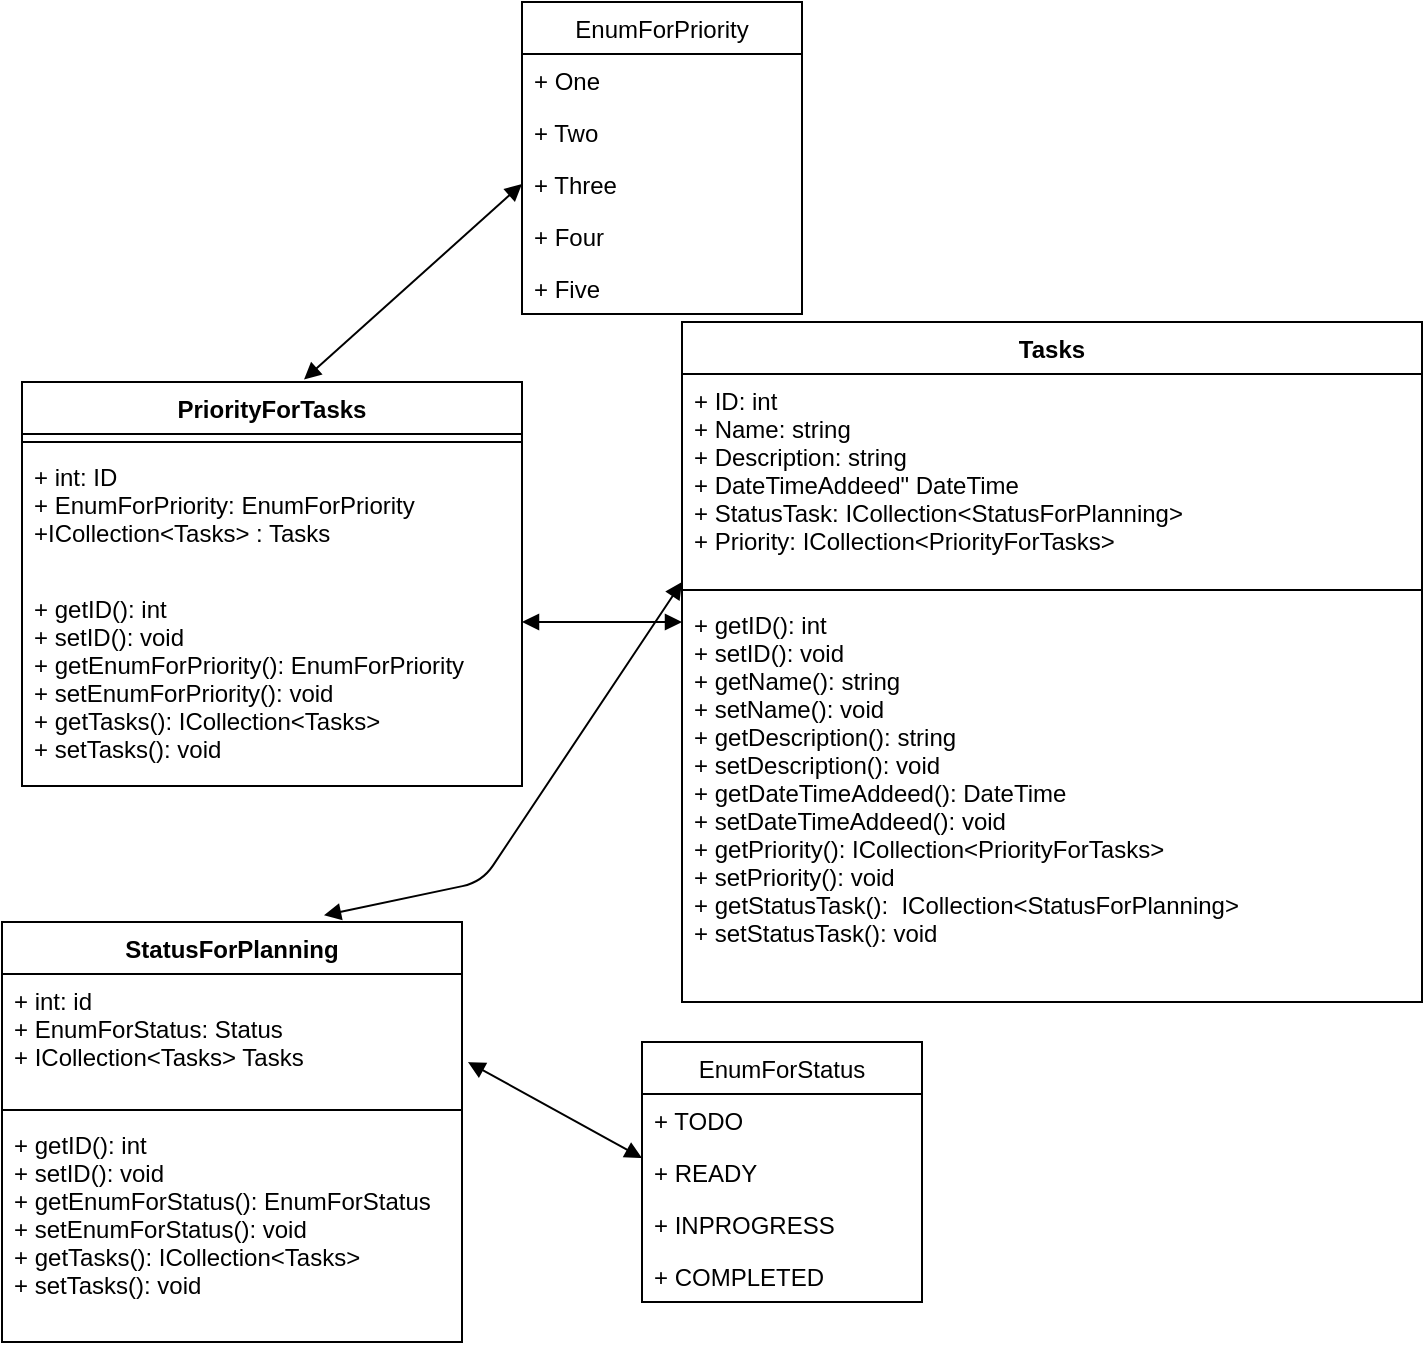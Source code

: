 <mxfile version="14.9.1" type="github" pages="6">
  <diagram id="5AsgHX92mmCU6WrCQTcH" name="Page-1">
    <mxGraphModel dx="1342" dy="614" grid="1" gridSize="10" guides="1" tooltips="1" connect="1" arrows="1" fold="1" page="1" pageScale="1" pageWidth="1169" pageHeight="826" math="0" shadow="0">
      <root>
        <mxCell id="0" />
        <mxCell id="1" parent="0" />
        <mxCell id="Mc9xWjsOcqE8sQy_kGzG-1" value="PriorityForTasks" style="swimlane;fontStyle=1;align=center;verticalAlign=top;childLayout=stackLayout;horizontal=1;startSize=26;horizontalStack=0;resizeParent=1;resizeParentMax=0;resizeLast=0;collapsible=1;marginBottom=0;" parent="1" vertex="1">
          <mxGeometry x="20" y="220" width="250" height="202" as="geometry" />
        </mxCell>
        <mxCell id="Mc9xWjsOcqE8sQy_kGzG-3" value="" style="line;strokeWidth=1;fillColor=none;align=left;verticalAlign=middle;spacingTop=-1;spacingLeft=3;spacingRight=3;rotatable=0;labelPosition=right;points=[];portConstraint=eastwest;" parent="Mc9xWjsOcqE8sQy_kGzG-1" vertex="1">
          <mxGeometry y="26" width="250" height="8" as="geometry" />
        </mxCell>
        <mxCell id="Mc9xWjsOcqE8sQy_kGzG-2" value="+ int: ID&#xa;+ EnumForPriority: EnumForPriority&#xa;+ICollection&lt;Tasks&gt; : Tasks&#xa;" style="text;strokeColor=none;fillColor=none;align=left;verticalAlign=top;spacingLeft=4;spacingRight=4;overflow=hidden;rotatable=0;points=[[0,0.5],[1,0.5]];portConstraint=eastwest;" parent="Mc9xWjsOcqE8sQy_kGzG-1" vertex="1">
          <mxGeometry y="34" width="250" height="66" as="geometry" />
        </mxCell>
        <mxCell id="Mc9xWjsOcqE8sQy_kGzG-4" value="+ getID(): int&#xa;+ setID(): void&#xa;+ getEnumForPriority(): EnumForPriority&#xa;+ setEnumForPriority(): void&#xa;+ getTasks(): ICollection&lt;Tasks&gt;&#xa;+ setTasks(): void" style="text;strokeColor=none;fillColor=none;align=left;verticalAlign=top;spacingLeft=4;spacingRight=4;overflow=hidden;rotatable=0;points=[[0,0.5],[1,0.5]];portConstraint=eastwest;" parent="Mc9xWjsOcqE8sQy_kGzG-1" vertex="1">
          <mxGeometry y="100" width="250" height="102" as="geometry" />
        </mxCell>
        <mxCell id="Mc9xWjsOcqE8sQy_kGzG-6" value="StatusForPlanning" style="swimlane;fontStyle=1;align=center;verticalAlign=top;childLayout=stackLayout;horizontal=1;startSize=26;horizontalStack=0;resizeParent=1;resizeParentMax=0;resizeLast=0;collapsible=1;marginBottom=0;" parent="1" vertex="1">
          <mxGeometry x="10" y="490" width="230" height="210" as="geometry" />
        </mxCell>
        <mxCell id="Mc9xWjsOcqE8sQy_kGzG-7" value="+ int: id&#xa;+ EnumForStatus: Status&#xa;+ ICollection&lt;Tasks&gt; Tasks" style="text;strokeColor=none;fillColor=none;align=left;verticalAlign=top;spacingLeft=4;spacingRight=4;overflow=hidden;rotatable=0;points=[[0,0.5],[1,0.5]];portConstraint=eastwest;" parent="Mc9xWjsOcqE8sQy_kGzG-6" vertex="1">
          <mxGeometry y="26" width="230" height="64" as="geometry" />
        </mxCell>
        <mxCell id="Mc9xWjsOcqE8sQy_kGzG-8" value="" style="line;strokeWidth=1;fillColor=none;align=left;verticalAlign=middle;spacingTop=-1;spacingLeft=3;spacingRight=3;rotatable=0;labelPosition=right;points=[];portConstraint=eastwest;" parent="Mc9xWjsOcqE8sQy_kGzG-6" vertex="1">
          <mxGeometry y="90" width="230" height="8" as="geometry" />
        </mxCell>
        <mxCell id="Mc9xWjsOcqE8sQy_kGzG-9" value="+ getID(): int&#xa;+ setID(): void&#xa;+ getEnumForStatus(): EnumForStatus&#xa;+ setEnumForStatus(): void&#xa;+ getTasks(): ICollection&lt;Tasks&gt;&#xa;+ setTasks(): void" style="text;strokeColor=none;fillColor=none;align=left;verticalAlign=top;spacingLeft=4;spacingRight=4;overflow=hidden;rotatable=0;points=[[0,0.5],[1,0.5]];portConstraint=eastwest;" parent="Mc9xWjsOcqE8sQy_kGzG-6" vertex="1">
          <mxGeometry y="98" width="230" height="112" as="geometry" />
        </mxCell>
        <mxCell id="Mc9xWjsOcqE8sQy_kGzG-18" value="Tasks" style="swimlane;fontStyle=1;align=center;verticalAlign=top;childLayout=stackLayout;horizontal=1;startSize=26;horizontalStack=0;resizeParent=1;resizeParentMax=0;resizeLast=0;collapsible=1;marginBottom=0;" parent="1" vertex="1">
          <mxGeometry x="350" y="190" width="370" height="340" as="geometry" />
        </mxCell>
        <mxCell id="Mc9xWjsOcqE8sQy_kGzG-19" value="+ ID: int&#xa;+ Name: string&#xa;+ Description: string&#xa;+ DateTimeAddeed&quot; DateTime&#xa;+ StatusTask: ICollection&lt;StatusForPlanning&gt;&#xa;+ Priority: ICollection&lt;PriorityForTasks&gt;&#xa;" style="text;strokeColor=none;fillColor=none;align=left;verticalAlign=top;spacingLeft=4;spacingRight=4;overflow=hidden;rotatable=0;points=[[0,0.5],[1,0.5]];portConstraint=eastwest;" parent="Mc9xWjsOcqE8sQy_kGzG-18" vertex="1">
          <mxGeometry y="26" width="370" height="104" as="geometry" />
        </mxCell>
        <mxCell id="Mc9xWjsOcqE8sQy_kGzG-20" value="" style="line;strokeWidth=1;fillColor=none;align=left;verticalAlign=middle;spacingTop=-1;spacingLeft=3;spacingRight=3;rotatable=0;labelPosition=right;points=[];portConstraint=eastwest;" parent="Mc9xWjsOcqE8sQy_kGzG-18" vertex="1">
          <mxGeometry y="130" width="370" height="8" as="geometry" />
        </mxCell>
        <mxCell id="Mc9xWjsOcqE8sQy_kGzG-21" value="+ getID(): int&#xa;+ setID(): void&#xa;+ getName(): string&#xa;+ setName(): void&#xa;+ getDescription(): string&#xa;+ setDescription(): void&#xa;+ getDateTimeAddeed(): DateTime&#xa;+ setDateTimeAddeed(): void&#xa;+ getPriority(): ICollection&lt;PriorityForTasks&gt;&#xa;+ setPriority(): void&#xa;+ getStatusTask():  ICollection&lt;StatusForPlanning&gt;&#xa;+ setStatusTask(): void" style="text;strokeColor=none;fillColor=none;align=left;verticalAlign=top;spacingLeft=4;spacingRight=4;overflow=hidden;rotatable=0;points=[[0,0.5],[1,0.5]];portConstraint=eastwest;" parent="Mc9xWjsOcqE8sQy_kGzG-18" vertex="1">
          <mxGeometry y="138" width="370" height="202" as="geometry" />
        </mxCell>
        <mxCell id="Mc9xWjsOcqE8sQy_kGzG-23" value="" style="endArrow=block;startArrow=block;endFill=1;startFill=1;html=1;" parent="1" edge="1">
          <mxGeometry width="160" relative="1" as="geometry">
            <mxPoint x="270" y="340" as="sourcePoint" />
            <mxPoint x="350" y="340" as="targetPoint" />
          </mxGeometry>
        </mxCell>
        <mxCell id="Mc9xWjsOcqE8sQy_kGzG-24" value="" style="endArrow=block;startArrow=block;endFill=1;startFill=1;html=1;exitX=0.7;exitY=-0.016;exitDx=0;exitDy=0;exitPerimeter=0;" parent="1" source="Mc9xWjsOcqE8sQy_kGzG-6" edge="1">
          <mxGeometry width="160" relative="1" as="geometry">
            <mxPoint x="260" y="420" as="sourcePoint" />
            <mxPoint x="350" y="320" as="targetPoint" />
            <Array as="points">
              <mxPoint x="250" y="470" />
            </Array>
          </mxGeometry>
        </mxCell>
        <mxCell id="Mc9xWjsOcqE8sQy_kGzG-25" value="EnumForPriority" style="swimlane;fontStyle=0;childLayout=stackLayout;horizontal=1;startSize=26;fillColor=none;horizontalStack=0;resizeParent=1;resizeParentMax=0;resizeLast=0;collapsible=1;marginBottom=0;" parent="1" vertex="1">
          <mxGeometry x="270" y="30" width="140" height="156" as="geometry" />
        </mxCell>
        <mxCell id="Mc9xWjsOcqE8sQy_kGzG-26" value="+ One&#xa;" style="text;strokeColor=none;fillColor=none;align=left;verticalAlign=top;spacingLeft=4;spacingRight=4;overflow=hidden;rotatable=0;points=[[0,0.5],[1,0.5]];portConstraint=eastwest;" parent="Mc9xWjsOcqE8sQy_kGzG-25" vertex="1">
          <mxGeometry y="26" width="140" height="26" as="geometry" />
        </mxCell>
        <mxCell id="Mc9xWjsOcqE8sQy_kGzG-27" value="+ Two&#xa;" style="text;strokeColor=none;fillColor=none;align=left;verticalAlign=top;spacingLeft=4;spacingRight=4;overflow=hidden;rotatable=0;points=[[0,0.5],[1,0.5]];portConstraint=eastwest;" parent="Mc9xWjsOcqE8sQy_kGzG-25" vertex="1">
          <mxGeometry y="52" width="140" height="26" as="geometry" />
        </mxCell>
        <mxCell id="Mc9xWjsOcqE8sQy_kGzG-28" value="+ Three" style="text;strokeColor=none;fillColor=none;align=left;verticalAlign=top;spacingLeft=4;spacingRight=4;overflow=hidden;rotatable=0;points=[[0,0.5],[1,0.5]];portConstraint=eastwest;" parent="Mc9xWjsOcqE8sQy_kGzG-25" vertex="1">
          <mxGeometry y="78" width="140" height="26" as="geometry" />
        </mxCell>
        <mxCell id="Mc9xWjsOcqE8sQy_kGzG-29" value="+ Four" style="text;strokeColor=none;fillColor=none;align=left;verticalAlign=top;spacingLeft=4;spacingRight=4;overflow=hidden;rotatable=0;points=[[0,0.5],[1,0.5]];portConstraint=eastwest;" parent="Mc9xWjsOcqE8sQy_kGzG-25" vertex="1">
          <mxGeometry y="104" width="140" height="26" as="geometry" />
        </mxCell>
        <mxCell id="Mc9xWjsOcqE8sQy_kGzG-30" value="+ Five" style="text;strokeColor=none;fillColor=none;align=left;verticalAlign=top;spacingLeft=4;spacingRight=4;overflow=hidden;rotatable=0;points=[[0,0.5],[1,0.5]];portConstraint=eastwest;" parent="Mc9xWjsOcqE8sQy_kGzG-25" vertex="1">
          <mxGeometry y="130" width="140" height="26" as="geometry" />
        </mxCell>
        <mxCell id="Mc9xWjsOcqE8sQy_kGzG-32" value="" style="endArrow=block;startArrow=block;endFill=1;startFill=1;html=1;entryX=0;entryY=0.5;entryDx=0;entryDy=0;exitX=0.564;exitY=-0.006;exitDx=0;exitDy=0;exitPerimeter=0;" parent="1" source="Mc9xWjsOcqE8sQy_kGzG-1" target="Mc9xWjsOcqE8sQy_kGzG-28" edge="1">
          <mxGeometry width="160" relative="1" as="geometry">
            <mxPoint x="170" y="190" as="sourcePoint" />
            <mxPoint x="330" y="190" as="targetPoint" />
          </mxGeometry>
        </mxCell>
        <mxCell id="Mc9xWjsOcqE8sQy_kGzG-35" value="EnumForStatus" style="swimlane;fontStyle=0;childLayout=stackLayout;horizontal=1;startSize=26;fillColor=none;horizontalStack=0;resizeParent=1;resizeParentMax=0;resizeLast=0;collapsible=1;marginBottom=0;" parent="1" vertex="1">
          <mxGeometry x="330" y="550" width="140" height="130" as="geometry" />
        </mxCell>
        <mxCell id="Mc9xWjsOcqE8sQy_kGzG-36" value="+ TODO" style="text;strokeColor=none;fillColor=none;align=left;verticalAlign=top;spacingLeft=4;spacingRight=4;overflow=hidden;rotatable=0;points=[[0,0.5],[1,0.5]];portConstraint=eastwest;" parent="Mc9xWjsOcqE8sQy_kGzG-35" vertex="1">
          <mxGeometry y="26" width="140" height="26" as="geometry" />
        </mxCell>
        <mxCell id="Mc9xWjsOcqE8sQy_kGzG-37" value="+ READY&#xa;" style="text;strokeColor=none;fillColor=none;align=left;verticalAlign=top;spacingLeft=4;spacingRight=4;overflow=hidden;rotatable=0;points=[[0,0.5],[1,0.5]];portConstraint=eastwest;" parent="Mc9xWjsOcqE8sQy_kGzG-35" vertex="1">
          <mxGeometry y="52" width="140" height="26" as="geometry" />
        </mxCell>
        <mxCell id="Mc9xWjsOcqE8sQy_kGzG-38" value="+ INPROGRESS" style="text;strokeColor=none;fillColor=none;align=left;verticalAlign=top;spacingLeft=4;spacingRight=4;overflow=hidden;rotatable=0;points=[[0,0.5],[1,0.5]];portConstraint=eastwest;" parent="Mc9xWjsOcqE8sQy_kGzG-35" vertex="1">
          <mxGeometry y="78" width="140" height="26" as="geometry" />
        </mxCell>
        <mxCell id="Mc9xWjsOcqE8sQy_kGzG-39" value="+ COMPLETED" style="text;strokeColor=none;fillColor=none;align=left;verticalAlign=top;spacingLeft=4;spacingRight=4;overflow=hidden;rotatable=0;points=[[0,0.5],[1,0.5]];portConstraint=eastwest;" parent="Mc9xWjsOcqE8sQy_kGzG-35" vertex="1">
          <mxGeometry y="104" width="140" height="26" as="geometry" />
        </mxCell>
        <mxCell id="Mc9xWjsOcqE8sQy_kGzG-41" value="" style="endArrow=block;startArrow=block;endFill=1;startFill=1;html=1;entryX=0;entryY=1.231;entryDx=0;entryDy=0;entryPerimeter=0;exitX=1.013;exitY=0.688;exitDx=0;exitDy=0;exitPerimeter=0;" parent="1" source="Mc9xWjsOcqE8sQy_kGzG-7" target="Mc9xWjsOcqE8sQy_kGzG-36" edge="1">
          <mxGeometry width="160" relative="1" as="geometry">
            <mxPoint x="170" y="450" as="sourcePoint" />
            <mxPoint x="330" y="450" as="targetPoint" />
          </mxGeometry>
        </mxCell>
      </root>
    </mxGraphModel>
  </diagram>
  <diagram id="1_WxxXQdnya2oHC9t4_d" name="Page-2">
    <mxGraphModel dx="1342" dy="1666" grid="1" gridSize="10" guides="1" tooltips="1" connect="1" arrows="1" fold="1" page="1" pageScale="1" pageWidth="850" pageHeight="1100" math="0" shadow="0">
      <root>
        <mxCell id="V386IJZWQDa4ut_fZ7Xp-0" />
        <mxCell id="V386IJZWQDa4ut_fZ7Xp-1" parent="V386IJZWQDa4ut_fZ7Xp-0" />
        <mxCell id="V386IJZWQDa4ut_fZ7Xp-2" value="Tasks" style="swimlane;fontStyle=1;align=center;verticalAlign=top;childLayout=stackLayout;horizontal=1;startSize=26;horizontalStack=0;resizeParent=1;resizeParentMax=0;resizeLast=0;collapsible=1;marginBottom=0;" vertex="1" parent="V386IJZWQDa4ut_fZ7Xp-1">
          <mxGeometry x="380" y="-100" width="220" height="138" as="geometry" />
        </mxCell>
        <mxCell id="V386IJZWQDa4ut_fZ7Xp-3" value="+ Id: int&#xa;+ Name: string&#xa;+ Description: string&#xa;+ DateTimeAddeed: DateTime&#xa;+ StatusTask: EnumForStatus&#xa;+ Priority: EnumForPriority&#xa;" style="text;strokeColor=none;fillColor=none;align=left;verticalAlign=top;spacingLeft=4;spacingRight=4;overflow=hidden;rotatable=0;points=[[0,0.5],[1,0.5]];portConstraint=eastwest;" vertex="1" parent="V386IJZWQDa4ut_fZ7Xp-2">
          <mxGeometry y="26" width="220" height="104" as="geometry" />
        </mxCell>
        <mxCell id="V386IJZWQDa4ut_fZ7Xp-4" value="" style="line;strokeWidth=1;fillColor=none;align=left;verticalAlign=middle;spacingTop=-1;spacingLeft=3;spacingRight=3;rotatable=0;labelPosition=right;points=[];portConstraint=eastwest;" vertex="1" parent="V386IJZWQDa4ut_fZ7Xp-2">
          <mxGeometry y="130" width="220" height="8" as="geometry" />
        </mxCell>
        <mxCell id="8tUWkFF1aKsbbObYcTS4-0" value="EnumForPriority" style="swimlane;fontStyle=0;childLayout=stackLayout;horizontal=1;startSize=26;fillColor=none;horizontalStack=0;resizeParent=1;resizeParentMax=0;resizeLast=0;collapsible=1;marginBottom=0;" vertex="1" parent="V386IJZWQDa4ut_fZ7Xp-1">
          <mxGeometry x="60" y="-160" width="200" height="130" as="geometry" />
        </mxCell>
        <mxCell id="8tUWkFF1aKsbbObYcTS4-1" value="+ UrgentAndImportant" style="text;strokeColor=none;fillColor=none;align=left;verticalAlign=top;spacingLeft=4;spacingRight=4;overflow=hidden;rotatable=0;points=[[0,0.5],[1,0.5]];portConstraint=eastwest;" vertex="1" parent="8tUWkFF1aKsbbObYcTS4-0">
          <mxGeometry y="26" width="200" height="26" as="geometry" />
        </mxCell>
        <mxCell id="8tUWkFF1aKsbbObYcTS4-2" value="+ UrgentAndNotImportant" style="text;strokeColor=none;fillColor=none;align=left;verticalAlign=top;spacingLeft=4;spacingRight=4;overflow=hidden;rotatable=0;points=[[0,0.5],[1,0.5]];portConstraint=eastwest;" vertex="1" parent="8tUWkFF1aKsbbObYcTS4-0">
          <mxGeometry y="52" width="200" height="26" as="geometry" />
        </mxCell>
        <mxCell id="8tUWkFF1aKsbbObYcTS4-3" value="+ NotUrgentAndImportant" style="text;strokeColor=none;fillColor=none;align=left;verticalAlign=top;spacingLeft=4;spacingRight=4;overflow=hidden;rotatable=0;points=[[0,0.5],[1,0.5]];portConstraint=eastwest;" vertex="1" parent="8tUWkFF1aKsbbObYcTS4-0">
          <mxGeometry y="78" width="200" height="26" as="geometry" />
        </mxCell>
        <mxCell id="8tUWkFF1aKsbbObYcTS4-4" value="+ NotUrgentAndNotImportant" style="text;strokeColor=none;fillColor=none;align=left;verticalAlign=top;spacingLeft=4;spacingRight=4;overflow=hidden;rotatable=0;points=[[0,0.5],[1,0.5]];portConstraint=eastwest;" vertex="1" parent="8tUWkFF1aKsbbObYcTS4-0">
          <mxGeometry y="104" width="200" height="26" as="geometry" />
        </mxCell>
        <mxCell id="8tUWkFF1aKsbbObYcTS4-6" value="EnumForStatus" style="swimlane;fontStyle=0;childLayout=stackLayout;horizontal=1;startSize=26;fillColor=none;horizontalStack=0;resizeParent=1;resizeParentMax=0;resizeLast=0;collapsible=1;marginBottom=0;" vertex="1" parent="V386IJZWQDa4ut_fZ7Xp-1">
          <mxGeometry x="120" y="30" width="140" height="130" as="geometry" />
        </mxCell>
        <mxCell id="8tUWkFF1aKsbbObYcTS4-7" value="+ TODO" style="text;strokeColor=none;fillColor=none;align=left;verticalAlign=top;spacingLeft=4;spacingRight=4;overflow=hidden;rotatable=0;points=[[0,0.5],[1,0.5]];portConstraint=eastwest;" vertex="1" parent="8tUWkFF1aKsbbObYcTS4-6">
          <mxGeometry y="26" width="140" height="26" as="geometry" />
        </mxCell>
        <mxCell id="8tUWkFF1aKsbbObYcTS4-8" value="+ READY&#xa;" style="text;strokeColor=none;fillColor=none;align=left;verticalAlign=top;spacingLeft=4;spacingRight=4;overflow=hidden;rotatable=0;points=[[0,0.5],[1,0.5]];portConstraint=eastwest;" vertex="1" parent="8tUWkFF1aKsbbObYcTS4-6">
          <mxGeometry y="52" width="140" height="26" as="geometry" />
        </mxCell>
        <mxCell id="8tUWkFF1aKsbbObYcTS4-9" value="+ INPROGRESS" style="text;strokeColor=none;fillColor=none;align=left;verticalAlign=top;spacingLeft=4;spacingRight=4;overflow=hidden;rotatable=0;points=[[0,0.5],[1,0.5]];portConstraint=eastwest;" vertex="1" parent="8tUWkFF1aKsbbObYcTS4-6">
          <mxGeometry y="78" width="140" height="26" as="geometry" />
        </mxCell>
        <mxCell id="8tUWkFF1aKsbbObYcTS4-10" value="+ COMPLETED" style="text;strokeColor=none;fillColor=none;align=left;verticalAlign=top;spacingLeft=4;spacingRight=4;overflow=hidden;rotatable=0;points=[[0,0.5],[1,0.5]];portConstraint=eastwest;" vertex="1" parent="8tUWkFF1aKsbbObYcTS4-6">
          <mxGeometry y="104" width="140" height="26" as="geometry" />
        </mxCell>
        <mxCell id="8tUWkFF1aKsbbObYcTS4-11" value="" style="endArrow=classic;html=1;exitX=-0.005;exitY=0.654;exitDx=0;exitDy=0;exitPerimeter=0;entryX=1.014;entryY=0.108;entryDx=0;entryDy=0;entryPerimeter=0;" edge="1" parent="V386IJZWQDa4ut_fZ7Xp-1" source="V386IJZWQDa4ut_fZ7Xp-3" target="8tUWkFF1aKsbbObYcTS4-6">
          <mxGeometry width="50" height="50" relative="1" as="geometry">
            <mxPoint x="300" y="-50" as="sourcePoint" />
            <mxPoint x="350" y="-100" as="targetPoint" />
          </mxGeometry>
        </mxCell>
        <mxCell id="8tUWkFF1aKsbbObYcTS4-12" value="" style="endArrow=classic;html=1;entryX=1.007;entryY=0.064;entryDx=0;entryDy=0;entryPerimeter=0;" edge="1" parent="V386IJZWQDa4ut_fZ7Xp-1" target="8tUWkFF1aKsbbObYcTS4-0">
          <mxGeometry width="50" height="50" relative="1" as="geometry">
            <mxPoint x="377" y="10" as="sourcePoint" />
            <mxPoint x="360" y="38" as="targetPoint" />
          </mxGeometry>
        </mxCell>
      </root>
    </mxGraphModel>
  </diagram>
  <diagram id="YsinioAXeXSiLxbzXr1K" name="Page-3">
    <mxGraphModel dx="1342" dy="566" grid="1" gridSize="10" guides="1" tooltips="1" connect="1" arrows="1" fold="1" page="1" pageScale="1" pageWidth="850" pageHeight="1100" math="0" shadow="0">
      <root>
        <mxCell id="eElRMeIrrjVkKzB9__qx-0" />
        <mxCell id="eElRMeIrrjVkKzB9__qx-1" parent="eElRMeIrrjVkKzB9__qx-0" />
        <mxCell id="V54KLo6TdA3cOY7U6Op6-14" value="EnumForPriority" style="swimlane;fontStyle=0;childLayout=stackLayout;horizontal=1;startSize=26;fillColor=none;horizontalStack=0;resizeParent=1;resizeParentMax=0;resizeLast=0;collapsible=1;marginBottom=0;" vertex="1" parent="eElRMeIrrjVkKzB9__qx-1">
          <mxGeometry x="270" y="30" width="140" height="156" as="geometry" />
        </mxCell>
        <mxCell id="V54KLo6TdA3cOY7U6Op6-15" value="+ One&#xa;" style="text;strokeColor=none;fillColor=none;align=left;verticalAlign=top;spacingLeft=4;spacingRight=4;overflow=hidden;rotatable=0;points=[[0,0.5],[1,0.5]];portConstraint=eastwest;" vertex="1" parent="V54KLo6TdA3cOY7U6Op6-14">
          <mxGeometry y="26" width="140" height="26" as="geometry" />
        </mxCell>
        <mxCell id="V54KLo6TdA3cOY7U6Op6-16" value="+ Two&#xa;" style="text;strokeColor=none;fillColor=none;align=left;verticalAlign=top;spacingLeft=4;spacingRight=4;overflow=hidden;rotatable=0;points=[[0,0.5],[1,0.5]];portConstraint=eastwest;" vertex="1" parent="V54KLo6TdA3cOY7U6Op6-14">
          <mxGeometry y="52" width="140" height="26" as="geometry" />
        </mxCell>
        <mxCell id="V54KLo6TdA3cOY7U6Op6-17" value="+ Three" style="text;strokeColor=none;fillColor=none;align=left;verticalAlign=top;spacingLeft=4;spacingRight=4;overflow=hidden;rotatable=0;points=[[0,0.5],[1,0.5]];portConstraint=eastwest;" vertex="1" parent="V54KLo6TdA3cOY7U6Op6-14">
          <mxGeometry y="78" width="140" height="26" as="geometry" />
        </mxCell>
        <mxCell id="V54KLo6TdA3cOY7U6Op6-18" value="+ Four" style="text;strokeColor=none;fillColor=none;align=left;verticalAlign=top;spacingLeft=4;spacingRight=4;overflow=hidden;rotatable=0;points=[[0,0.5],[1,0.5]];portConstraint=eastwest;" vertex="1" parent="V54KLo6TdA3cOY7U6Op6-14">
          <mxGeometry y="104" width="140" height="26" as="geometry" />
        </mxCell>
        <mxCell id="V54KLo6TdA3cOY7U6Op6-19" value="+ Five" style="text;strokeColor=none;fillColor=none;align=left;verticalAlign=top;spacingLeft=4;spacingRight=4;overflow=hidden;rotatable=0;points=[[0,0.5],[1,0.5]];portConstraint=eastwest;" vertex="1" parent="V54KLo6TdA3cOY7U6Op6-14">
          <mxGeometry y="130" width="140" height="26" as="geometry" />
        </mxCell>
        <mxCell id="V54KLo6TdA3cOY7U6Op6-21" value="EnumForStatus" style="swimlane;fontStyle=0;childLayout=stackLayout;horizontal=1;startSize=26;fillColor=none;horizontalStack=0;resizeParent=1;resizeParentMax=0;resizeLast=0;collapsible=1;marginBottom=0;" vertex="1" parent="eElRMeIrrjVkKzB9__qx-1">
          <mxGeometry x="270" y="220" width="140" height="130" as="geometry" />
        </mxCell>
        <mxCell id="V54KLo6TdA3cOY7U6Op6-22" value="+ TODO" style="text;strokeColor=none;fillColor=none;align=left;verticalAlign=top;spacingLeft=4;spacingRight=4;overflow=hidden;rotatable=0;points=[[0,0.5],[1,0.5]];portConstraint=eastwest;" vertex="1" parent="V54KLo6TdA3cOY7U6Op6-21">
          <mxGeometry y="26" width="140" height="26" as="geometry" />
        </mxCell>
        <mxCell id="V54KLo6TdA3cOY7U6Op6-23" value="+ READY&#xa;" style="text;strokeColor=none;fillColor=none;align=left;verticalAlign=top;spacingLeft=4;spacingRight=4;overflow=hidden;rotatable=0;points=[[0,0.5],[1,0.5]];portConstraint=eastwest;" vertex="1" parent="V54KLo6TdA3cOY7U6Op6-21">
          <mxGeometry y="52" width="140" height="26" as="geometry" />
        </mxCell>
        <mxCell id="V54KLo6TdA3cOY7U6Op6-24" value="+ INPROGRESS" style="text;strokeColor=none;fillColor=none;align=left;verticalAlign=top;spacingLeft=4;spacingRight=4;overflow=hidden;rotatable=0;points=[[0,0.5],[1,0.5]];portConstraint=eastwest;" vertex="1" parent="V54KLo6TdA3cOY7U6Op6-21">
          <mxGeometry y="78" width="140" height="26" as="geometry" />
        </mxCell>
        <mxCell id="V54KLo6TdA3cOY7U6Op6-25" value="+ COMPLETED" style="text;strokeColor=none;fillColor=none;align=left;verticalAlign=top;spacingLeft=4;spacingRight=4;overflow=hidden;rotatable=0;points=[[0,0.5],[1,0.5]];portConstraint=eastwest;" vertex="1" parent="V54KLo6TdA3cOY7U6Op6-21">
          <mxGeometry y="104" width="140" height="26" as="geometry" />
        </mxCell>
      </root>
    </mxGraphModel>
  </diagram>
  <diagram name="Page-1" id="Gyf3oQhmjUF41C9p-K8k">
    <mxGraphModel dx="1342" dy="566" grid="1" gridSize="10" guides="1" tooltips="1" connect="1" arrows="1" fold="1" page="1" pageScale="1" pageWidth="850" pageHeight="1100" math="0" shadow="0">
      <root>
        <mxCell id="0" />
        <mxCell id="1" parent="0" />
        <mxCell id="DJfe5yIx1R0KdLQEGxHi-1" value="Task rejection" style="ellipse;whiteSpace=wrap;html=1;" parent="1" vertex="1">
          <mxGeometry x="320" y="60" width="160" height="90" as="geometry" />
        </mxCell>
        <mxCell id="DJfe5yIx1R0KdLQEGxHi-3" value="" style="endArrow=classic;html=1;" parent="1" edge="1">
          <mxGeometry width="50" height="50" relative="1" as="geometry">
            <mxPoint x="400" y="150" as="sourcePoint" />
            <mxPoint x="475" y="200" as="targetPoint" />
          </mxGeometry>
        </mxCell>
        <mxCell id="DJfe5yIx1R0KdLQEGxHi-4" value="" style="endArrow=classic;html=1;" parent="1" edge="1">
          <mxGeometry width="50" height="50" relative="1" as="geometry">
            <mxPoint x="400" y="150" as="sourcePoint" />
            <mxPoint x="320" y="200" as="targetPoint" />
          </mxGeometry>
        </mxCell>
        <mxCell id="DJfe5yIx1R0KdLQEGxHi-5" value="rejected by configurable time" style="rounded=1;whiteSpace=wrap;html=1;" parent="1" vertex="1">
          <mxGeometry x="420" y="200" width="170" height="80" as="geometry" />
        </mxCell>
        <mxCell id="DJfe5yIx1R0KdLQEGxHi-6" value="set using appropriate setting&amp;nbsp;" style="rounded=1;whiteSpace=wrap;html=1;" parent="1" vertex="1">
          <mxGeometry x="220" y="200" width="160" height="80" as="geometry" />
        </mxCell>
      </root>
    </mxGraphModel>
  </diagram>
  <diagram name="Page-2" id="TBY3SdKo1GOlRewJ1Lq3">
    <mxGraphModel dx="1789" dy="755" grid="1" gridSize="10" guides="1" tooltips="1" connect="1" arrows="1" fold="1" page="1" pageScale="1" pageWidth="850" pageHeight="1100" math="0" shadow="0">
      <root>
        <mxCell id="nq3CJ_q0VZe7ZwmpCR6i-0" />
        <mxCell id="nq3CJ_q0VZe7ZwmpCR6i-1" parent="nq3CJ_q0VZe7ZwmpCR6i-0" />
        <mxCell id="nq3CJ_q0VZe7ZwmpCR6i-2" value="Start" style="ellipse;whiteSpace=wrap;html=1;" parent="nq3CJ_q0VZe7ZwmpCR6i-1" vertex="1">
          <mxGeometry x="20" y="20" width="100" height="50" as="geometry" />
        </mxCell>
        <mxCell id="nq3CJ_q0VZe7ZwmpCR6i-3" value="" style="endArrow=classic;html=1;entryX=0.5;entryY=0;entryDx=0;entryDy=0;" parent="nq3CJ_q0VZe7ZwmpCR6i-1" edge="1" target="nq3CJ_q0VZe7ZwmpCR6i-7">
          <mxGeometry width="50" height="50" relative="1" as="geometry">
            <mxPoint x="69.5" y="70" as="sourcePoint" />
            <mxPoint x="70" y="100" as="targetPoint" />
          </mxGeometry>
        </mxCell>
        <mxCell id="Vc7CSzCKrX7IwcTyM0l3-5" style="edgeStyle=orthogonalEdgeStyle;rounded=0;orthogonalLoop=1;jettySize=auto;html=1;exitX=0.5;exitY=1;exitDx=0;exitDy=0;entryX=0.5;entryY=0;entryDx=0;entryDy=0;" edge="1" parent="nq3CJ_q0VZe7ZwmpCR6i-1" source="nq3CJ_q0VZe7ZwmpCR6i-7" target="nq3CJ_q0VZe7ZwmpCR6i-9">
          <mxGeometry relative="1" as="geometry" />
        </mxCell>
        <mxCell id="nq3CJ_q0VZe7ZwmpCR6i-7" value="Connection with SQL Server" style="rounded=1;whiteSpace=wrap;html=1;" parent="nq3CJ_q0VZe7ZwmpCR6i-1" vertex="1">
          <mxGeometry x="15" y="110" width="110" height="50" as="geometry" />
        </mxCell>
        <mxCell id="Vc7CSzCKrX7IwcTyM0l3-6" style="edgeStyle=orthogonalEdgeStyle;rounded=0;orthogonalLoop=1;jettySize=auto;html=1;exitX=0.5;exitY=1;exitDx=0;exitDy=0;entryX=0;entryY=0.5;entryDx=0;entryDy=0;" edge="1" parent="nq3CJ_q0VZe7ZwmpCR6i-1" source="nq3CJ_q0VZe7ZwmpCR6i-9" target="nq3CJ_q0VZe7ZwmpCR6i-12">
          <mxGeometry relative="1" as="geometry">
            <Array as="points">
              <mxPoint x="73" y="240" />
              <mxPoint x="160" y="240" />
              <mxPoint x="160" y="40" />
            </Array>
          </mxGeometry>
        </mxCell>
        <mxCell id="nq3CJ_q0VZe7ZwmpCR6i-9" value="waiting for an answer" style="rounded=1;whiteSpace=wrap;html=1;" parent="nq3CJ_q0VZe7ZwmpCR6i-1" vertex="1">
          <mxGeometry x="25" y="180" width="95" height="50" as="geometry" />
        </mxCell>
        <mxCell id="nq3CJ_q0VZe7ZwmpCR6i-12" value="the answer is received" style="rhombus;whiteSpace=wrap;html=1;" parent="nq3CJ_q0VZe7ZwmpCR6i-1" vertex="1">
          <mxGeometry x="200" width="100" height="80" as="geometry" />
        </mxCell>
        <mxCell id="nq3CJ_q0VZe7ZwmpCR6i-13" value="" style="endArrow=classic;html=1;" parent="nq3CJ_q0VZe7ZwmpCR6i-1" edge="1">
          <mxGeometry width="50" height="50" relative="1" as="geometry">
            <mxPoint x="249.5" y="80" as="sourcePoint" />
            <mxPoint x="250" y="110" as="targetPoint" />
          </mxGeometry>
        </mxCell>
        <mxCell id="nq3CJ_q0VZe7ZwmpCR6i-14" value="" style="endArrow=classic;html=1;" parent="nq3CJ_q0VZe7ZwmpCR6i-1" edge="1">
          <mxGeometry width="50" height="50" relative="1" as="geometry">
            <mxPoint x="300" y="39.5" as="sourcePoint" />
            <mxPoint x="330.284" y="39.716" as="targetPoint" />
          </mxGeometry>
        </mxCell>
        <mxCell id="Vc7CSzCKrX7IwcTyM0l3-23" style="edgeStyle=orthogonalEdgeStyle;rounded=0;orthogonalLoop=1;jettySize=auto;html=1;exitX=0.5;exitY=1;exitDx=0;exitDy=0;entryX=0.5;entryY=0;entryDx=0;entryDy=0;" edge="1" parent="nq3CJ_q0VZe7ZwmpCR6i-1" source="nq3CJ_q0VZe7ZwmpCR6i-18" target="nq3CJ_q0VZe7ZwmpCR6i-32">
          <mxGeometry relative="1" as="geometry" />
        </mxCell>
        <mxCell id="Vc7CSzCKrX7IwcTyM0l3-24" style="edgeStyle=orthogonalEdgeStyle;rounded=0;orthogonalLoop=1;jettySize=auto;html=1;exitX=0.5;exitY=1;exitDx=0;exitDy=0;entryX=0.5;entryY=0;entryDx=0;entryDy=0;" edge="1" parent="nq3CJ_q0VZe7ZwmpCR6i-1" source="nq3CJ_q0VZe7ZwmpCR6i-18" target="nq3CJ_q0VZe7ZwmpCR6i-36">
          <mxGeometry relative="1" as="geometry" />
        </mxCell>
        <mxCell id="Vc7CSzCKrX7IwcTyM0l3-25" style="edgeStyle=orthogonalEdgeStyle;rounded=0;orthogonalLoop=1;jettySize=auto;html=1;exitX=0.5;exitY=1;exitDx=0;exitDy=0;entryX=0.5;entryY=0;entryDx=0;entryDy=0;" edge="1" parent="nq3CJ_q0VZe7ZwmpCR6i-1" source="nq3CJ_q0VZe7ZwmpCR6i-18" target="nq3CJ_q0VZe7ZwmpCR6i-35">
          <mxGeometry relative="1" as="geometry" />
        </mxCell>
        <mxCell id="Vc7CSzCKrX7IwcTyM0l3-26" style="edgeStyle=orthogonalEdgeStyle;rounded=0;orthogonalLoop=1;jettySize=auto;html=1;exitX=0.5;exitY=1;exitDx=0;exitDy=0;entryX=0.5;entryY=0;entryDx=0;entryDy=0;" edge="1" parent="nq3CJ_q0VZe7ZwmpCR6i-1" source="nq3CJ_q0VZe7ZwmpCR6i-18" target="nq3CJ_q0VZe7ZwmpCR6i-34">
          <mxGeometry relative="1" as="geometry" />
        </mxCell>
        <mxCell id="nq3CJ_q0VZe7ZwmpCR6i-18" value="send a request message to the broker" style="rounded=1;whiteSpace=wrap;html=1;" parent="nq3CJ_q0VZe7ZwmpCR6i-1" vertex="1">
          <mxGeometry x="190" y="190" width="160" height="40" as="geometry" />
        </mxCell>
        <mxCell id="Vc7CSzCKrX7IwcTyM0l3-19" style="edgeStyle=orthogonalEdgeStyle;rounded=0;orthogonalLoop=1;jettySize=auto;html=1;exitX=0.5;exitY=1;exitDx=0;exitDy=0;entryX=0.5;entryY=0;entryDx=0;entryDy=0;" edge="1" parent="nq3CJ_q0VZe7ZwmpCR6i-1" source="nq3CJ_q0VZe7ZwmpCR6i-32" target="BAvB09Cfv6CyO-1XrQsR-0">
          <mxGeometry relative="1" as="geometry" />
        </mxCell>
        <mxCell id="nq3CJ_q0VZe7ZwmpCR6i-32" value="rejection" style="rounded=1;whiteSpace=wrap;html=1;" parent="nq3CJ_q0VZe7ZwmpCR6i-1" vertex="1">
          <mxGeometry x="370" y="270" width="70" height="40" as="geometry" />
        </mxCell>
        <mxCell id="Vc7CSzCKrX7IwcTyM0l3-22" style="edgeStyle=orthogonalEdgeStyle;rounded=0;orthogonalLoop=1;jettySize=auto;html=1;exitX=0.5;exitY=1;exitDx=0;exitDy=0;entryX=0.5;entryY=0;entryDx=0;entryDy=0;" edge="1" parent="nq3CJ_q0VZe7ZwmpCR6i-1" source="nq3CJ_q0VZe7ZwmpCR6i-34" target="BAvB09Cfv6CyO-1XrQsR-0">
          <mxGeometry relative="1" as="geometry" />
        </mxCell>
        <mxCell id="nq3CJ_q0VZe7ZwmpCR6i-34" value="sort request" style="rounded=1;whiteSpace=wrap;html=1;" parent="nq3CJ_q0VZe7ZwmpCR6i-1" vertex="1">
          <mxGeometry x="90" y="270" width="90" height="40" as="geometry" />
        </mxCell>
        <mxCell id="Vc7CSzCKrX7IwcTyM0l3-21" style="edgeStyle=orthogonalEdgeStyle;rounded=0;orthogonalLoop=1;jettySize=auto;html=1;exitX=0.5;exitY=1;exitDx=0;exitDy=0;entryX=0.5;entryY=0;entryDx=0;entryDy=0;" edge="1" parent="nq3CJ_q0VZe7ZwmpCR6i-1" source="nq3CJ_q0VZe7ZwmpCR6i-35" target="BAvB09Cfv6CyO-1XrQsR-0">
          <mxGeometry relative="1" as="geometry" />
        </mxCell>
        <mxCell id="nq3CJ_q0VZe7ZwmpCR6i-35" value="request adding" style="rounded=1;whiteSpace=wrap;html=1;" parent="nq3CJ_q0VZe7ZwmpCR6i-1" vertex="1">
          <mxGeometry x="190" y="270" width="80" height="40" as="geometry" />
        </mxCell>
        <mxCell id="Vc7CSzCKrX7IwcTyM0l3-20" style="edgeStyle=orthogonalEdgeStyle;rounded=0;orthogonalLoop=1;jettySize=auto;html=1;exitX=0.5;exitY=1;exitDx=0;exitDy=0;entryX=0.5;entryY=0;entryDx=0;entryDy=0;" edge="1" parent="nq3CJ_q0VZe7ZwmpCR6i-1" source="nq3CJ_q0VZe7ZwmpCR6i-36" target="BAvB09Cfv6CyO-1XrQsR-0">
          <mxGeometry relative="1" as="geometry" />
        </mxCell>
        <mxCell id="nq3CJ_q0VZe7ZwmpCR6i-36" value="request update" style="rounded=1;whiteSpace=wrap;html=1;" parent="nq3CJ_q0VZe7ZwmpCR6i-1" vertex="1">
          <mxGeometry x="280" y="270" width="80" height="40" as="geometry" />
        </mxCell>
        <mxCell id="Vc7CSzCKrX7IwcTyM0l3-17" style="edgeStyle=orthogonalEdgeStyle;rounded=0;orthogonalLoop=1;jettySize=auto;html=1;exitX=0.5;exitY=1;exitDx=0;exitDy=0;entryX=0.5;entryY=0;entryDx=0;entryDy=0;" edge="1" parent="nq3CJ_q0VZe7ZwmpCR6i-1" source="BAvB09Cfv6CyO-1XrQsR-0" target="BAvB09Cfv6CyO-1XrQsR-8">
          <mxGeometry relative="1" as="geometry" />
        </mxCell>
        <mxCell id="BAvB09Cfv6CyO-1XrQsR-0" value="passing parameters and requests to the SQL Server" style="rounded=1;whiteSpace=wrap;html=1;" parent="nq3CJ_q0VZe7ZwmpCR6i-1" vertex="1">
          <mxGeometry x="150" y="350" width="210" height="40" as="geometry" />
        </mxCell>
        <mxCell id="Vc7CSzCKrX7IwcTyM0l3-1" style="edgeStyle=orthogonalEdgeStyle;rounded=0;orthogonalLoop=1;jettySize=auto;html=1;exitX=0.5;exitY=1;exitDx=0;exitDy=0;entryX=0.5;entryY=0;entryDx=0;entryDy=0;" edge="1" parent="nq3CJ_q0VZe7ZwmpCR6i-1" source="BAvB09Cfv6CyO-1XrQsR-7" target="nq3CJ_q0VZe7ZwmpCR6i-18">
          <mxGeometry relative="1" as="geometry" />
        </mxCell>
        <mxCell id="BAvB09Cfv6CyO-1XrQsR-7" value="Request" style="rounded=1;whiteSpace=wrap;html=1;" parent="nq3CJ_q0VZe7ZwmpCR6i-1" vertex="1">
          <mxGeometry x="190" y="110" width="120" height="60" as="geometry" />
        </mxCell>
        <mxCell id="BAvB09Cfv6CyO-1XrQsR-16" style="edgeStyle=orthogonalEdgeStyle;rounded=0;orthogonalLoop=1;jettySize=auto;html=1;exitX=0.5;exitY=1;exitDx=0;exitDy=0;entryX=0.5;entryY=0;entryDx=0;entryDy=0;" parent="nq3CJ_q0VZe7ZwmpCR6i-1" source="BAvB09Cfv6CyO-1XrQsR-8" target="BAvB09Cfv6CyO-1XrQsR-10" edge="1">
          <mxGeometry relative="1" as="geometry" />
        </mxCell>
        <mxCell id="BAvB09Cfv6CyO-1XrQsR-8" value="waiting for a response from the server" style="rounded=1;whiteSpace=wrap;html=1;" parent="nq3CJ_q0VZe7ZwmpCR6i-1" vertex="1">
          <mxGeometry x="240" y="415" width="210" height="30" as="geometry" />
        </mxCell>
        <mxCell id="BAvB09Cfv6CyO-1XrQsR-13" style="edgeStyle=orthogonalEdgeStyle;rounded=0;orthogonalLoop=1;jettySize=auto;html=1;exitX=0.5;exitY=1;exitDx=0;exitDy=0;entryX=0.5;entryY=0;entryDx=0;entryDy=0;" parent="nq3CJ_q0VZe7ZwmpCR6i-1" source="BAvB09Cfv6CyO-1XrQsR-10" target="BAvB09Cfv6CyO-1XrQsR-12" edge="1">
          <mxGeometry relative="1" as="geometry" />
        </mxCell>
        <mxCell id="BAvB09Cfv6CyO-1XrQsR-24" style="edgeStyle=orthogonalEdgeStyle;rounded=0;orthogonalLoop=1;jettySize=auto;html=1;exitX=1;exitY=0.5;exitDx=0;exitDy=0;" parent="nq3CJ_q0VZe7ZwmpCR6i-1" source="BAvB09Cfv6CyO-1XrQsR-10" target="BAvB09Cfv6CyO-1XrQsR-18" edge="1">
          <mxGeometry relative="1" as="geometry" />
        </mxCell>
        <mxCell id="BAvB09Cfv6CyO-1XrQsR-10" value="the answer is received" style="rhombus;whiteSpace=wrap;html=1;" parent="nq3CJ_q0VZe7ZwmpCR6i-1" vertex="1">
          <mxGeometry x="260" y="460" width="170" height="60" as="geometry" />
        </mxCell>
        <mxCell id="Vc7CSzCKrX7IwcTyM0l3-7" style="edgeStyle=orthogonalEdgeStyle;rounded=0;orthogonalLoop=1;jettySize=auto;html=1;exitX=0.5;exitY=1;exitDx=0;exitDy=0;entryX=0.5;entryY=0;entryDx=0;entryDy=0;" edge="1" parent="nq3CJ_q0VZe7ZwmpCR6i-1" source="BAvB09Cfv6CyO-1XrQsR-12" target="BAvB09Cfv6CyO-1XrQsR-15">
          <mxGeometry relative="1" as="geometry" />
        </mxCell>
        <mxCell id="BAvB09Cfv6CyO-1XrQsR-12" value="transfer the received data" style="rounded=1;whiteSpace=wrap;html=1;" parent="nq3CJ_q0VZe7ZwmpCR6i-1" vertex="1">
          <mxGeometry x="267.5" y="540" width="155" height="40" as="geometry" />
        </mxCell>
        <mxCell id="BAvB09Cfv6CyO-1XrQsR-29" style="edgeStyle=orthogonalEdgeStyle;rounded=0;orthogonalLoop=1;jettySize=auto;html=1;exitX=1;exitY=0.5;exitDx=0;exitDy=0;entryX=1;entryY=0.5;entryDx=0;entryDy=0;" parent="nq3CJ_q0VZe7ZwmpCR6i-1" source="BAvB09Cfv6CyO-1XrQsR-14" target="nq3CJ_q0VZe7ZwmpCR6i-7" edge="1">
          <mxGeometry relative="1" as="geometry">
            <Array as="points">
              <mxPoint x="490" y="40" />
              <mxPoint x="490" y="180" />
              <mxPoint x="180" y="180" />
              <mxPoint x="180" y="215" />
              <mxPoint x="140" y="215" />
              <mxPoint x="140" y="135" />
            </Array>
          </mxGeometry>
        </mxCell>
        <mxCell id="BAvB09Cfv6CyO-1XrQsR-14" value="report a connection error" style="rounded=1;whiteSpace=wrap;html=1;" parent="nq3CJ_q0VZe7ZwmpCR6i-1" vertex="1">
          <mxGeometry x="330" y="10" width="140" height="60" as="geometry" />
        </mxCell>
        <mxCell id="BAvB09Cfv6CyO-1XrQsR-20" style="edgeStyle=orthogonalEdgeStyle;rounded=0;orthogonalLoop=1;jettySize=auto;html=1;exitX=0.5;exitY=1;exitDx=0;exitDy=0;entryX=0.5;entryY=0;entryDx=0;entryDy=0;" parent="nq3CJ_q0VZe7ZwmpCR6i-1" source="BAvB09Cfv6CyO-1XrQsR-15" target="BAvB09Cfv6CyO-1XrQsR-19" edge="1">
          <mxGeometry relative="1" as="geometry" />
        </mxCell>
        <mxCell id="BAvB09Cfv6CyO-1XrQsR-15" value="make an entry in the log file about the changes" style="rounded=1;whiteSpace=wrap;html=1;" parent="nq3CJ_q0VZe7ZwmpCR6i-1" vertex="1">
          <mxGeometry x="540" y="550" width="240" height="30" as="geometry" />
        </mxCell>
        <mxCell id="BAvB09Cfv6CyO-1XrQsR-18" value="report an error in the execution of the request." style="rounded=1;whiteSpace=wrap;html=1;" parent="nq3CJ_q0VZe7ZwmpCR6i-1" vertex="1">
          <mxGeometry x="610" y="350" width="190" height="65" as="geometry" />
        </mxCell>
        <mxCell id="BAvB09Cfv6CyO-1XrQsR-23" style="edgeStyle=orthogonalEdgeStyle;rounded=0;orthogonalLoop=1;jettySize=auto;html=1;exitX=0.5;exitY=1;exitDx=0;exitDy=0;entryX=0.5;entryY=0;entryDx=0;entryDy=0;" parent="nq3CJ_q0VZe7ZwmpCR6i-1" source="BAvB09Cfv6CyO-1XrQsR-19" target="BAvB09Cfv6CyO-1XrQsR-21" edge="1">
          <mxGeometry relative="1" as="geometry" />
        </mxCell>
        <mxCell id="BAvB09Cfv6CyO-1XrQsR-19" value="report the success of the request" style="rounded=1;whiteSpace=wrap;html=1;" parent="nq3CJ_q0VZe7ZwmpCR6i-1" vertex="1">
          <mxGeometry x="535" y="600" width="250" height="30" as="geometry" />
        </mxCell>
        <mxCell id="BAvB09Cfv6CyO-1XrQsR-21" value="The end" style="ellipse;whiteSpace=wrap;html=1;" parent="nq3CJ_q0VZe7ZwmpCR6i-1" vertex="1">
          <mxGeometry x="585" y="660" width="155" height="50" as="geometry" />
        </mxCell>
        <mxCell id="BAvB09Cfv6CyO-1XrQsR-28" value="" style="endArrow=classic;html=1;entryX=1;entryY=0.5;entryDx=0;entryDy=0;exitX=0.5;exitY=0;exitDx=0;exitDy=0;" parent="nq3CJ_q0VZe7ZwmpCR6i-1" target="BAvB09Cfv6CyO-1XrQsR-7" edge="1" source="BAvB09Cfv6CyO-1XrQsR-18">
          <mxGeometry width="50" height="50" relative="1" as="geometry">
            <mxPoint x="600" y="580" as="sourcePoint" />
            <mxPoint x="600" y="80" as="targetPoint" />
            <Array as="points">
              <mxPoint x="705" y="140" />
            </Array>
          </mxGeometry>
        </mxCell>
      </root>
    </mxGraphModel>
  </diagram>
  <diagram id="TCUACrhQZfVV_8R44SkR" name="Page-6">
    <mxGraphModel dx="1342" dy="566" grid="1" gridSize="10" guides="1" tooltips="1" connect="1" arrows="1" fold="1" page="1" pageScale="1" pageWidth="850" pageHeight="1100" math="0" shadow="0">
      <root>
        <mxCell id="yb2qNGveADph1qqloKsL-0" />
        <mxCell id="yb2qNGveADph1qqloKsL-1" parent="yb2qNGveADph1qqloKsL-0" />
      </root>
    </mxGraphModel>
  </diagram>
</mxfile>
